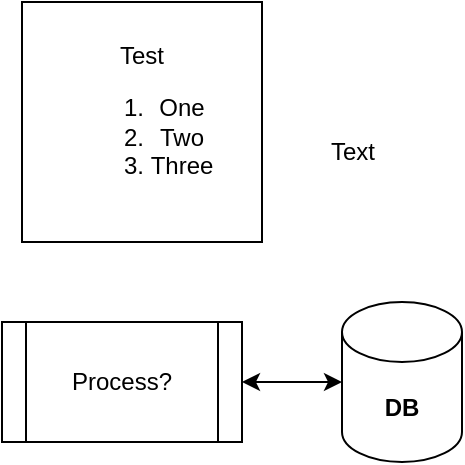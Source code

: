 <mxfile>
    <diagram id="ZsT7yVSXCH5zRSQvvg-b" name="Page-1">
        <mxGraphModel dx="1441" dy="1380" grid="1" gridSize="10" guides="1" tooltips="1" connect="1" arrows="1" fold="1" page="0" pageScale="1" pageWidth="850" pageHeight="1100" math="0" shadow="0">
            <root>
                <mxCell id="0"/>
                <mxCell id="1" parent="0"/>
                <mxCell id="2" value="Process?" style="shape=process;whiteSpace=wrap;html=1;backgroundOutline=1;" parent="1" vertex="1">
                    <mxGeometry x="20" y="150" width="120" height="60" as="geometry"/>
                </mxCell>
                <mxCell id="3" value="&lt;b&gt;DB&lt;/b&gt;" style="shape=cylinder3;whiteSpace=wrap;html=1;boundedLbl=1;backgroundOutline=1;size=15;" parent="1" vertex="1">
                    <mxGeometry x="190" y="140" width="60" height="80" as="geometry"/>
                </mxCell>
                <mxCell id="4" value="" style="endArrow=classic;startArrow=classic;html=1;exitX=1;exitY=0.5;exitDx=0;exitDy=0;entryX=0;entryY=0.5;entryDx=0;entryDy=0;entryPerimeter=0;" parent="1" source="2" target="3" edge="1">
                    <mxGeometry width="50" height="50" relative="1" as="geometry">
                        <mxPoint x="350" y="500" as="sourcePoint"/>
                        <mxPoint x="400" y="450" as="targetPoint"/>
                    </mxGeometry>
                </mxCell>
                <mxCell id="5" value="Test&lt;br&gt;&lt;ol&gt;&lt;li&gt;One&lt;/li&gt;&lt;li&gt;Two&lt;/li&gt;&lt;li&gt;Three&lt;/li&gt;&lt;/ol&gt;" style="whiteSpace=wrap;html=1;aspect=fixed;" parent="1" vertex="1">
                    <mxGeometry x="30" y="-10" width="120" height="120" as="geometry"/>
                </mxCell>
                <mxCell id="7" value="Text" style="text;html=1;align=center;verticalAlign=middle;resizable=0;points=[];autosize=1;strokeColor=none;fillColor=none;" parent="1" vertex="1">
                    <mxGeometry x="170" y="50" width="50" height="30" as="geometry"/>
                </mxCell>
            </root>
        </mxGraphModel>
    </diagram>
</mxfile>